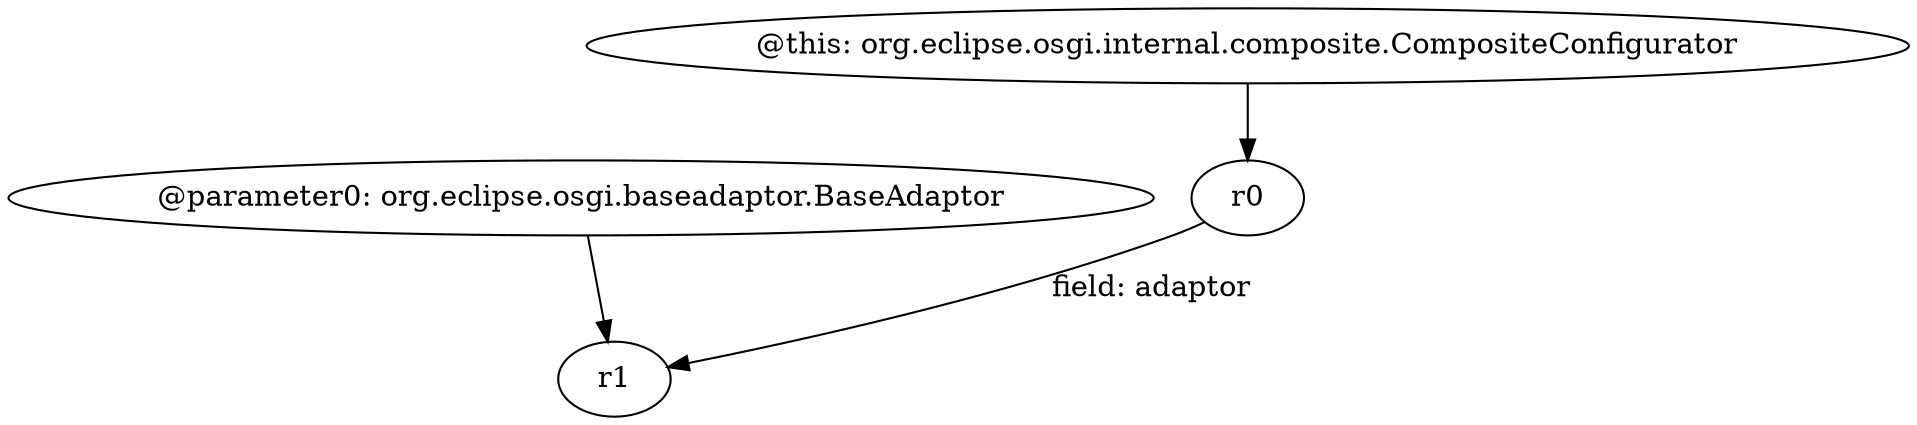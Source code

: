 digraph g {
0[label="r0"]
1[label="r1"]
0->1[label="field: adaptor"]
2[label="@parameter0: org.eclipse.osgi.baseadaptor.BaseAdaptor"]
2->1[label=""]
3[label="@this: org.eclipse.osgi.internal.composite.CompositeConfigurator"]
3->0[label=""]
}